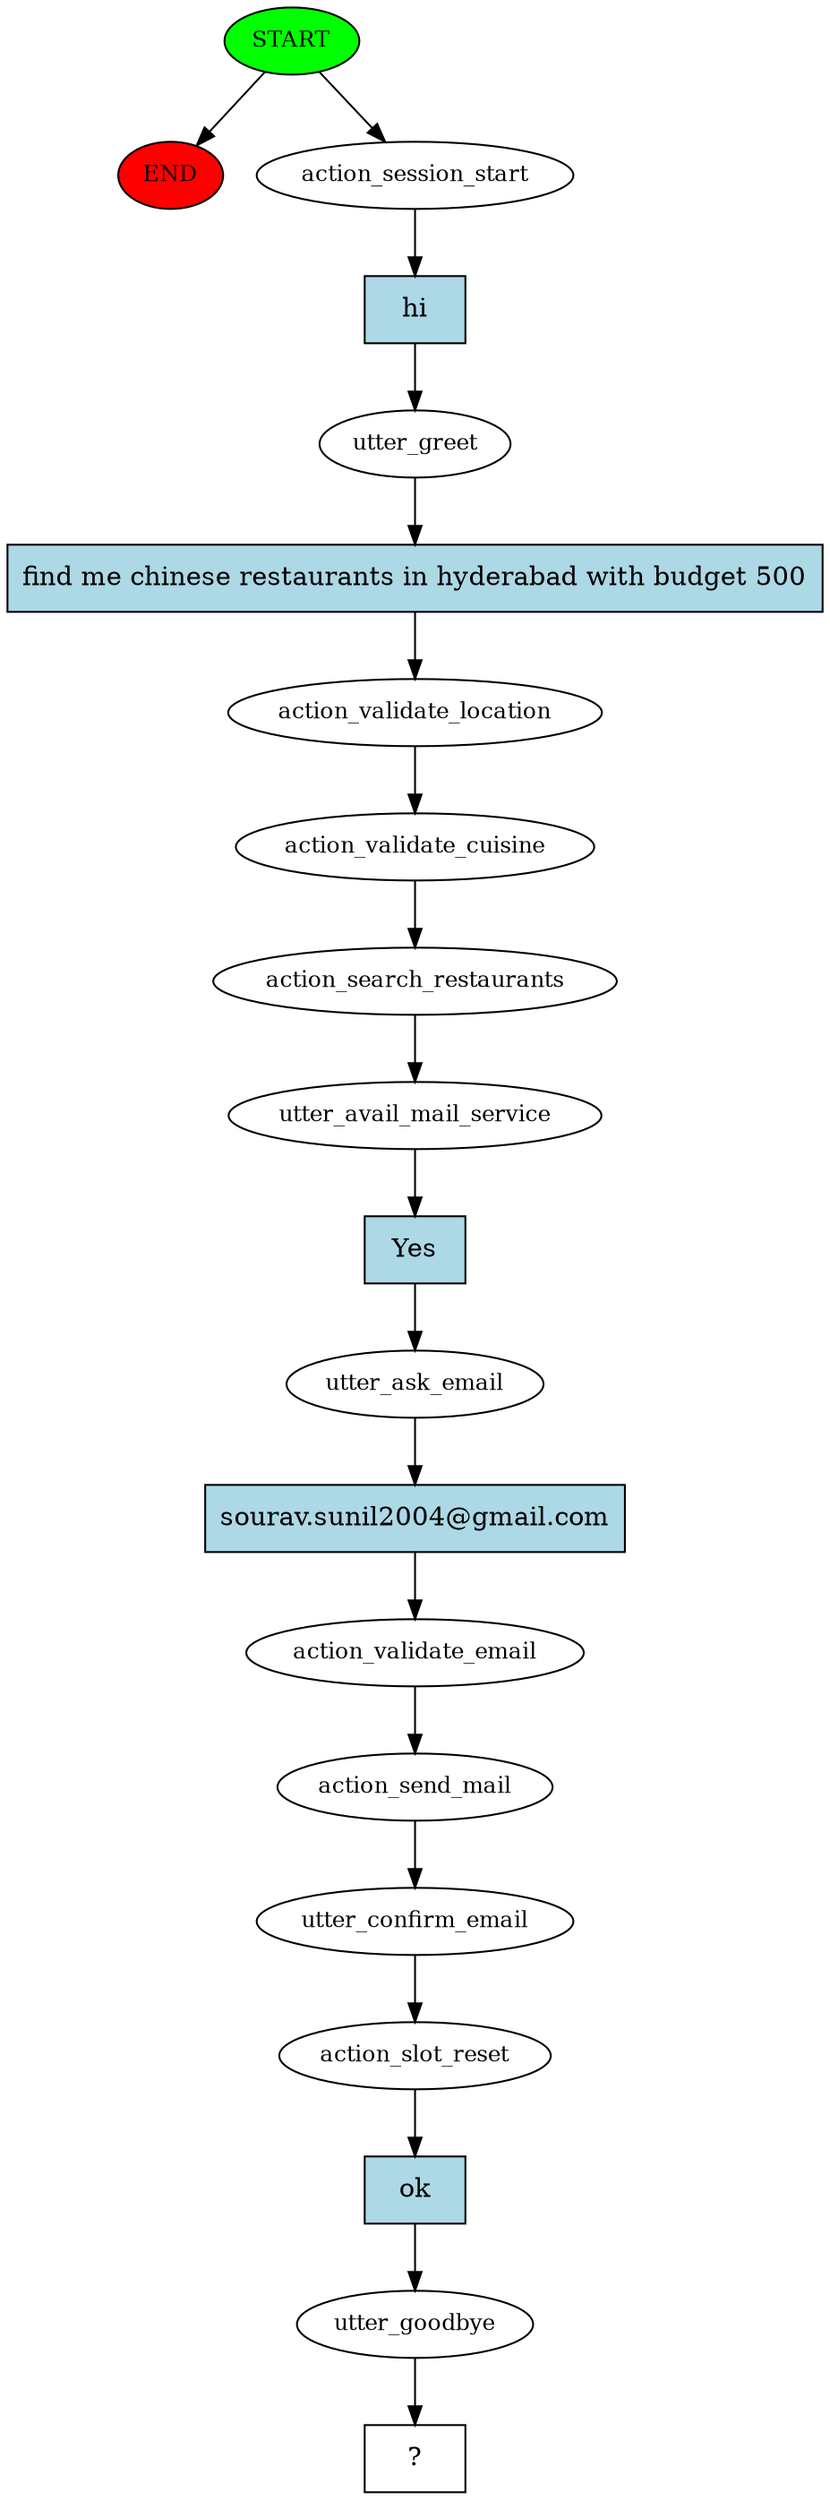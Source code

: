 digraph  {
0 [class="start active", fillcolor=green, fontsize=12, label=START, style=filled];
"-1" [class=end, fillcolor=red, fontsize=12, label=END, style=filled];
1 [class=active, fontsize=12, label=action_session_start];
2 [class=active, fontsize=12, label=utter_greet];
3 [class=active, fontsize=12, label=action_validate_location];
4 [class=active, fontsize=12, label=action_validate_cuisine];
5 [class=active, fontsize=12, label=action_search_restaurants];
6 [class=active, fontsize=12, label=utter_avail_mail_service];
7 [class=active, fontsize=12, label=utter_ask_email];
8 [class=active, fontsize=12, label=action_validate_email];
9 [class=active, fontsize=12, label=action_send_mail];
10 [class=active, fontsize=12, label=utter_confirm_email];
11 [class=active, fontsize=12, label=action_slot_reset];
12 [class=active, fontsize=12, label=utter_goodbye];
13 [class="intent dashed active", label="  ?  ", shape=rect];
14 [class="intent active", fillcolor=lightblue, label=hi, shape=rect, style=filled];
15 [class="intent active", fillcolor=lightblue, label="find me chinese restaurants in hyderabad with budget 500", shape=rect, style=filled];
16 [class="intent active", fillcolor=lightblue, label=Yes, shape=rect, style=filled];
17 [class="intent active", fillcolor=lightblue, label="sourav.sunil2004@gmail.com", shape=rect, style=filled];
18 [class="intent active", fillcolor=lightblue, label=ok, shape=rect, style=filled];
0 -> "-1"  [class="", key=NONE, label=""];
0 -> 1  [class=active, key=NONE, label=""];
1 -> 14  [class=active, key=0];
2 -> 15  [class=active, key=0];
3 -> 4  [class=active, key=NONE, label=""];
4 -> 5  [class=active, key=NONE, label=""];
5 -> 6  [class=active, key=NONE, label=""];
6 -> 16  [class=active, key=0];
7 -> 17  [class=active, key=0];
8 -> 9  [class=active, key=NONE, label=""];
9 -> 10  [class=active, key=NONE, label=""];
10 -> 11  [class=active, key=NONE, label=""];
11 -> 18  [class=active, key=0];
12 -> 13  [class=active, key=NONE, label=""];
14 -> 2  [class=active, key=0];
15 -> 3  [class=active, key=0];
16 -> 7  [class=active, key=0];
17 -> 8  [class=active, key=0];
18 -> 12  [class=active, key=0];
}
